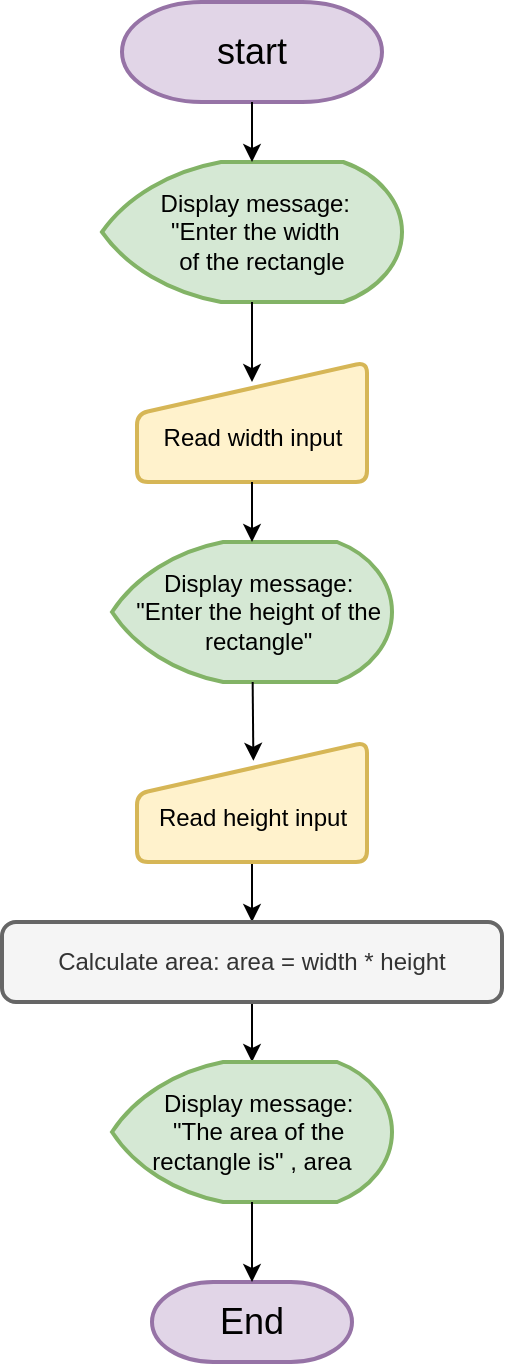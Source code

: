 <mxfile>
    <diagram id="jKsZrugLfXpxebw-G9fr" name="Page-1">
        <mxGraphModel dx="1386" dy="787" grid="1" gridSize="10" guides="1" tooltips="1" connect="1" arrows="1" fold="1" page="1" pageScale="1" pageWidth="850" pageHeight="1100" math="0" shadow="0">
            <root>
                <mxCell id="0"/>
                <mxCell id="1" parent="0"/>
                <mxCell id="2" value="&lt;font style=&quot;font-size: 18px;&quot;&gt;start&lt;/font&gt;" style="strokeWidth=2;html=1;shape=mxgraph.flowchart.terminator;whiteSpace=wrap;fillColor=#e1d5e7;strokeColor=#9673a6;" vertex="1" parent="1">
                    <mxGeometry x="370" y="50" width="130" height="50" as="geometry"/>
                </mxCell>
                <mxCell id="3" value="&amp;nbsp; Display message:&amp;nbsp;&lt;div&gt;&amp;nbsp; &quot;Enter the width&amp;nbsp;&lt;/div&gt;&lt;div&gt;&amp;nbsp; &amp;nbsp;of the rectangle&lt;/div&gt;" style="strokeWidth=2;html=1;shape=mxgraph.flowchart.display;whiteSpace=wrap;fillColor=#d5e8d4;strokeColor=#82b366;" vertex="1" parent="1">
                    <mxGeometry x="360" y="130" width="150" height="70" as="geometry"/>
                </mxCell>
                <mxCell id="4" style="edgeStyle=none;html=1;entryX=0.5;entryY=0;entryDx=0;entryDy=0;entryPerimeter=0;" edge="1" parent="1" source="2" target="3">
                    <mxGeometry relative="1" as="geometry"/>
                </mxCell>
                <mxCell id="5" value="&lt;div&gt;&lt;br&gt;&lt;/div&gt;&lt;div&gt;Read width input&lt;/div&gt;" style="html=1;strokeWidth=2;shape=manualInput;whiteSpace=wrap;rounded=1;size=26;arcSize=11;fillColor=#fff2cc;strokeColor=#d6b656;" vertex="1" parent="1">
                    <mxGeometry x="377.5" y="230" width="115" height="60" as="geometry"/>
                </mxCell>
                <mxCell id="6" value="&lt;div&gt;&lt;span style=&quot;background-color: transparent;&quot;&gt;&amp;nbsp; Display message:&lt;/span&gt;&lt;/div&gt;&lt;div&gt;&lt;div&gt;&amp;nbsp; &quot;Enter the height of the&lt;/div&gt;&lt;div&gt;&amp;nbsp; rectangle&quot;&lt;/div&gt;&lt;/div&gt;" style="strokeWidth=2;html=1;shape=mxgraph.flowchart.display;whiteSpace=wrap;fillColor=#d5e8d4;strokeColor=#82b366;" vertex="1" parent="1">
                    <mxGeometry x="365" y="320" width="140" height="70" as="geometry"/>
                </mxCell>
                <mxCell id="17" style="edgeStyle=none;html=1;entryX=0.5;entryY=0;entryDx=0;entryDy=0;" edge="1" parent="1" source="7" target="8">
                    <mxGeometry relative="1" as="geometry"/>
                </mxCell>
                <mxCell id="7" value="&lt;div&gt;&lt;br&gt;&lt;/div&gt;&lt;div&gt;Read height input&lt;/div&gt;" style="html=1;strokeWidth=2;shape=manualInput;whiteSpace=wrap;rounded=1;size=26;arcSize=11;fillColor=#fff2cc;strokeColor=#d6b656;" vertex="1" parent="1">
                    <mxGeometry x="377.5" y="420" width="115" height="60" as="geometry"/>
                </mxCell>
                <mxCell id="18" value="" style="edgeStyle=none;html=1;" edge="1" parent="1" source="8" target="9">
                    <mxGeometry relative="1" as="geometry"/>
                </mxCell>
                <mxCell id="8" value="Calculate area: area = width * height" style="rounded=1;whiteSpace=wrap;html=1;absoluteArcSize=1;arcSize=14;strokeWidth=2;fillColor=#f5f5f5;strokeColor=#666666;fontColor=#333333;" vertex="1" parent="1">
                    <mxGeometry x="310" y="510" width="250" height="40" as="geometry"/>
                </mxCell>
                <mxCell id="9" value="&lt;div&gt;&lt;span style=&quot;background-color: transparent;&quot;&gt;&amp;nbsp; Display message:&lt;/span&gt;&lt;/div&gt;&lt;div&gt;&lt;div&gt;&amp;nbsp; &quot;The area of the&lt;/div&gt;&lt;div&gt;&lt;span style=&quot;background-color: transparent;&quot;&gt;rectangle is&quot; , area&lt;/span&gt;&lt;/div&gt;&lt;/div&gt;" style="strokeWidth=2;html=1;shape=mxgraph.flowchart.display;whiteSpace=wrap;fillColor=#d5e8d4;strokeColor=#82b366;" vertex="1" parent="1">
                    <mxGeometry x="365" y="580" width="140" height="70" as="geometry"/>
                </mxCell>
                <mxCell id="10" value="&lt;font style=&quot;font-size: 18px;&quot;&gt;End&lt;/font&gt;" style="strokeWidth=2;html=1;shape=mxgraph.flowchart.terminator;whiteSpace=wrap;fillColor=#e1d5e7;strokeColor=#9673a6;" vertex="1" parent="1">
                    <mxGeometry x="385" y="690" width="100" height="40" as="geometry"/>
                </mxCell>
                <mxCell id="11" style="edgeStyle=none;html=1;entryX=0.5;entryY=0.167;entryDx=0;entryDy=0;entryPerimeter=0;" edge="1" parent="1" source="3" target="5">
                    <mxGeometry relative="1" as="geometry"/>
                </mxCell>
                <mxCell id="12" style="edgeStyle=none;html=1;entryX=0.5;entryY=0;entryDx=0;entryDy=0;entryPerimeter=0;" edge="1" parent="1" source="5" target="6">
                    <mxGeometry relative="1" as="geometry"/>
                </mxCell>
                <mxCell id="16" style="edgeStyle=none;html=1;entryX=0.506;entryY=0.157;entryDx=0;entryDy=0;entryPerimeter=0;" edge="1" parent="1" source="6" target="7">
                    <mxGeometry relative="1" as="geometry"/>
                </mxCell>
                <mxCell id="19" style="edgeStyle=none;html=1;entryX=0.5;entryY=0;entryDx=0;entryDy=0;entryPerimeter=0;" edge="1" parent="1" source="9" target="10">
                    <mxGeometry relative="1" as="geometry"/>
                </mxCell>
            </root>
        </mxGraphModel>
    </diagram>
</mxfile>
